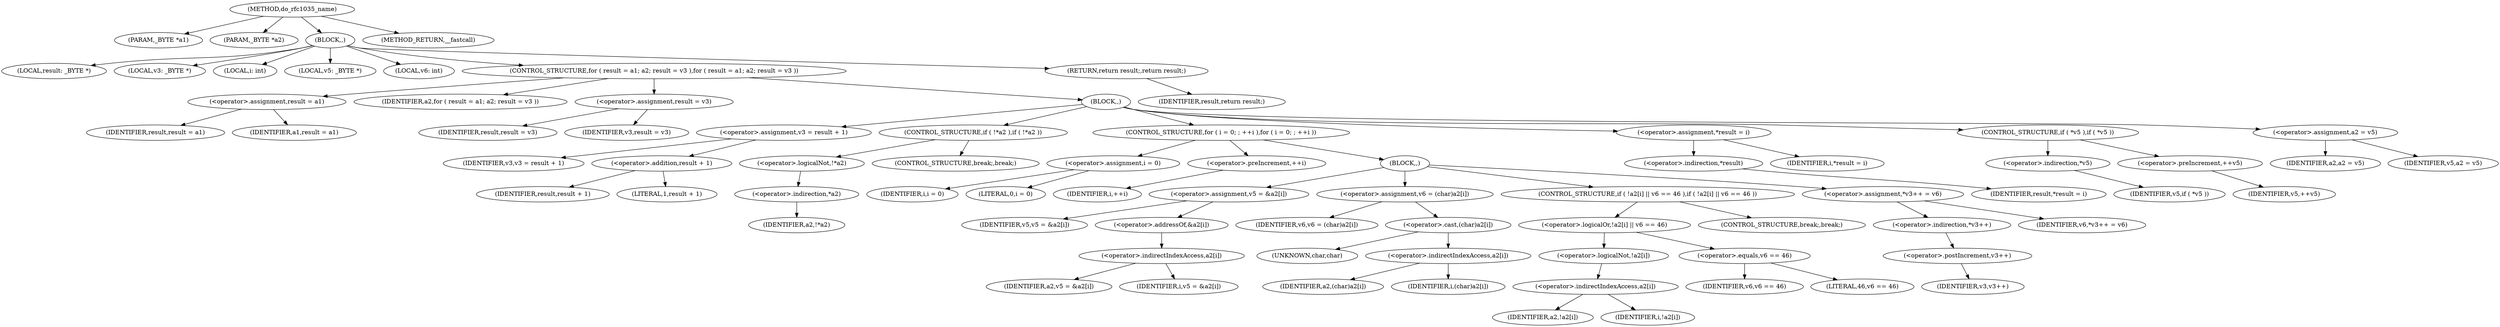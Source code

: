 digraph do_rfc1035_name {  
"1000106" [label = "(METHOD,do_rfc1035_name)" ]
"1000107" [label = "(PARAM,_BYTE *a1)" ]
"1000108" [label = "(PARAM,_BYTE *a2)" ]
"1000109" [label = "(BLOCK,,)" ]
"1000110" [label = "(LOCAL,result: _BYTE *)" ]
"1000111" [label = "(LOCAL,v3: _BYTE *)" ]
"1000112" [label = "(LOCAL,i: int)" ]
"1000113" [label = "(LOCAL,v5: _BYTE *)" ]
"1000114" [label = "(LOCAL,v6: int)" ]
"1000115" [label = "(CONTROL_STRUCTURE,for ( result = a1; a2; result = v3 ),for ( result = a1; a2; result = v3 ))" ]
"1000116" [label = "(<operator>.assignment,result = a1)" ]
"1000117" [label = "(IDENTIFIER,result,result = a1)" ]
"1000118" [label = "(IDENTIFIER,a1,result = a1)" ]
"1000119" [label = "(IDENTIFIER,a2,for ( result = a1; a2; result = v3 ))" ]
"1000120" [label = "(<operator>.assignment,result = v3)" ]
"1000121" [label = "(IDENTIFIER,result,result = v3)" ]
"1000122" [label = "(IDENTIFIER,v3,result = v3)" ]
"1000123" [label = "(BLOCK,,)" ]
"1000124" [label = "(<operator>.assignment,v3 = result + 1)" ]
"1000125" [label = "(IDENTIFIER,v3,v3 = result + 1)" ]
"1000126" [label = "(<operator>.addition,result + 1)" ]
"1000127" [label = "(IDENTIFIER,result,result + 1)" ]
"1000128" [label = "(LITERAL,1,result + 1)" ]
"1000129" [label = "(CONTROL_STRUCTURE,if ( !*a2 ),if ( !*a2 ))" ]
"1000130" [label = "(<operator>.logicalNot,!*a2)" ]
"1000131" [label = "(<operator>.indirection,*a2)" ]
"1000132" [label = "(IDENTIFIER,a2,!*a2)" ]
"1000133" [label = "(CONTROL_STRUCTURE,break;,break;)" ]
"1000134" [label = "(CONTROL_STRUCTURE,for ( i = 0; ; ++i ),for ( i = 0; ; ++i ))" ]
"1000135" [label = "(<operator>.assignment,i = 0)" ]
"1000136" [label = "(IDENTIFIER,i,i = 0)" ]
"1000137" [label = "(LITERAL,0,i = 0)" ]
"1000138" [label = "(<operator>.preIncrement,++i)" ]
"1000139" [label = "(IDENTIFIER,i,++i)" ]
"1000140" [label = "(BLOCK,,)" ]
"1000141" [label = "(<operator>.assignment,v5 = &a2[i])" ]
"1000142" [label = "(IDENTIFIER,v5,v5 = &a2[i])" ]
"1000143" [label = "(<operator>.addressOf,&a2[i])" ]
"1000144" [label = "(<operator>.indirectIndexAccess,a2[i])" ]
"1000145" [label = "(IDENTIFIER,a2,v5 = &a2[i])" ]
"1000146" [label = "(IDENTIFIER,i,v5 = &a2[i])" ]
"1000147" [label = "(<operator>.assignment,v6 = (char)a2[i])" ]
"1000148" [label = "(IDENTIFIER,v6,v6 = (char)a2[i])" ]
"1000149" [label = "(<operator>.cast,(char)a2[i])" ]
"1000150" [label = "(UNKNOWN,char,char)" ]
"1000151" [label = "(<operator>.indirectIndexAccess,a2[i])" ]
"1000152" [label = "(IDENTIFIER,a2,(char)a2[i])" ]
"1000153" [label = "(IDENTIFIER,i,(char)a2[i])" ]
"1000154" [label = "(CONTROL_STRUCTURE,if ( !a2[i] || v6 == 46 ),if ( !a2[i] || v6 == 46 ))" ]
"1000155" [label = "(<operator>.logicalOr,!a2[i] || v6 == 46)" ]
"1000156" [label = "(<operator>.logicalNot,!a2[i])" ]
"1000157" [label = "(<operator>.indirectIndexAccess,a2[i])" ]
"1000158" [label = "(IDENTIFIER,a2,!a2[i])" ]
"1000159" [label = "(IDENTIFIER,i,!a2[i])" ]
"1000160" [label = "(<operator>.equals,v6 == 46)" ]
"1000161" [label = "(IDENTIFIER,v6,v6 == 46)" ]
"1000162" [label = "(LITERAL,46,v6 == 46)" ]
"1000163" [label = "(CONTROL_STRUCTURE,break;,break;)" ]
"1000164" [label = "(<operator>.assignment,*v3++ = v6)" ]
"1000165" [label = "(<operator>.indirection,*v3++)" ]
"1000166" [label = "(<operator>.postIncrement,v3++)" ]
"1000167" [label = "(IDENTIFIER,v3,v3++)" ]
"1000168" [label = "(IDENTIFIER,v6,*v3++ = v6)" ]
"1000169" [label = "(<operator>.assignment,*result = i)" ]
"1000170" [label = "(<operator>.indirection,*result)" ]
"1000171" [label = "(IDENTIFIER,result,*result = i)" ]
"1000172" [label = "(IDENTIFIER,i,*result = i)" ]
"1000173" [label = "(CONTROL_STRUCTURE,if ( *v5 ),if ( *v5 ))" ]
"1000174" [label = "(<operator>.indirection,*v5)" ]
"1000175" [label = "(IDENTIFIER,v5,if ( *v5 ))" ]
"1000176" [label = "(<operator>.preIncrement,++v5)" ]
"1000177" [label = "(IDENTIFIER,v5,++v5)" ]
"1000178" [label = "(<operator>.assignment,a2 = v5)" ]
"1000179" [label = "(IDENTIFIER,a2,a2 = v5)" ]
"1000180" [label = "(IDENTIFIER,v5,a2 = v5)" ]
"1000181" [label = "(RETURN,return result;,return result;)" ]
"1000182" [label = "(IDENTIFIER,result,return result;)" ]
"1000183" [label = "(METHOD_RETURN,__fastcall)" ]
  "1000106" -> "1000107" 
  "1000106" -> "1000108" 
  "1000106" -> "1000109" 
  "1000106" -> "1000183" 
  "1000109" -> "1000110" 
  "1000109" -> "1000111" 
  "1000109" -> "1000112" 
  "1000109" -> "1000113" 
  "1000109" -> "1000114" 
  "1000109" -> "1000115" 
  "1000109" -> "1000181" 
  "1000115" -> "1000116" 
  "1000115" -> "1000119" 
  "1000115" -> "1000120" 
  "1000115" -> "1000123" 
  "1000116" -> "1000117" 
  "1000116" -> "1000118" 
  "1000120" -> "1000121" 
  "1000120" -> "1000122" 
  "1000123" -> "1000124" 
  "1000123" -> "1000129" 
  "1000123" -> "1000134" 
  "1000123" -> "1000169" 
  "1000123" -> "1000173" 
  "1000123" -> "1000178" 
  "1000124" -> "1000125" 
  "1000124" -> "1000126" 
  "1000126" -> "1000127" 
  "1000126" -> "1000128" 
  "1000129" -> "1000130" 
  "1000129" -> "1000133" 
  "1000130" -> "1000131" 
  "1000131" -> "1000132" 
  "1000134" -> "1000135" 
  "1000134" -> "1000138" 
  "1000134" -> "1000140" 
  "1000135" -> "1000136" 
  "1000135" -> "1000137" 
  "1000138" -> "1000139" 
  "1000140" -> "1000141" 
  "1000140" -> "1000147" 
  "1000140" -> "1000154" 
  "1000140" -> "1000164" 
  "1000141" -> "1000142" 
  "1000141" -> "1000143" 
  "1000143" -> "1000144" 
  "1000144" -> "1000145" 
  "1000144" -> "1000146" 
  "1000147" -> "1000148" 
  "1000147" -> "1000149" 
  "1000149" -> "1000150" 
  "1000149" -> "1000151" 
  "1000151" -> "1000152" 
  "1000151" -> "1000153" 
  "1000154" -> "1000155" 
  "1000154" -> "1000163" 
  "1000155" -> "1000156" 
  "1000155" -> "1000160" 
  "1000156" -> "1000157" 
  "1000157" -> "1000158" 
  "1000157" -> "1000159" 
  "1000160" -> "1000161" 
  "1000160" -> "1000162" 
  "1000164" -> "1000165" 
  "1000164" -> "1000168" 
  "1000165" -> "1000166" 
  "1000166" -> "1000167" 
  "1000169" -> "1000170" 
  "1000169" -> "1000172" 
  "1000170" -> "1000171" 
  "1000173" -> "1000174" 
  "1000173" -> "1000176" 
  "1000174" -> "1000175" 
  "1000176" -> "1000177" 
  "1000178" -> "1000179" 
  "1000178" -> "1000180" 
  "1000181" -> "1000182" 
}
